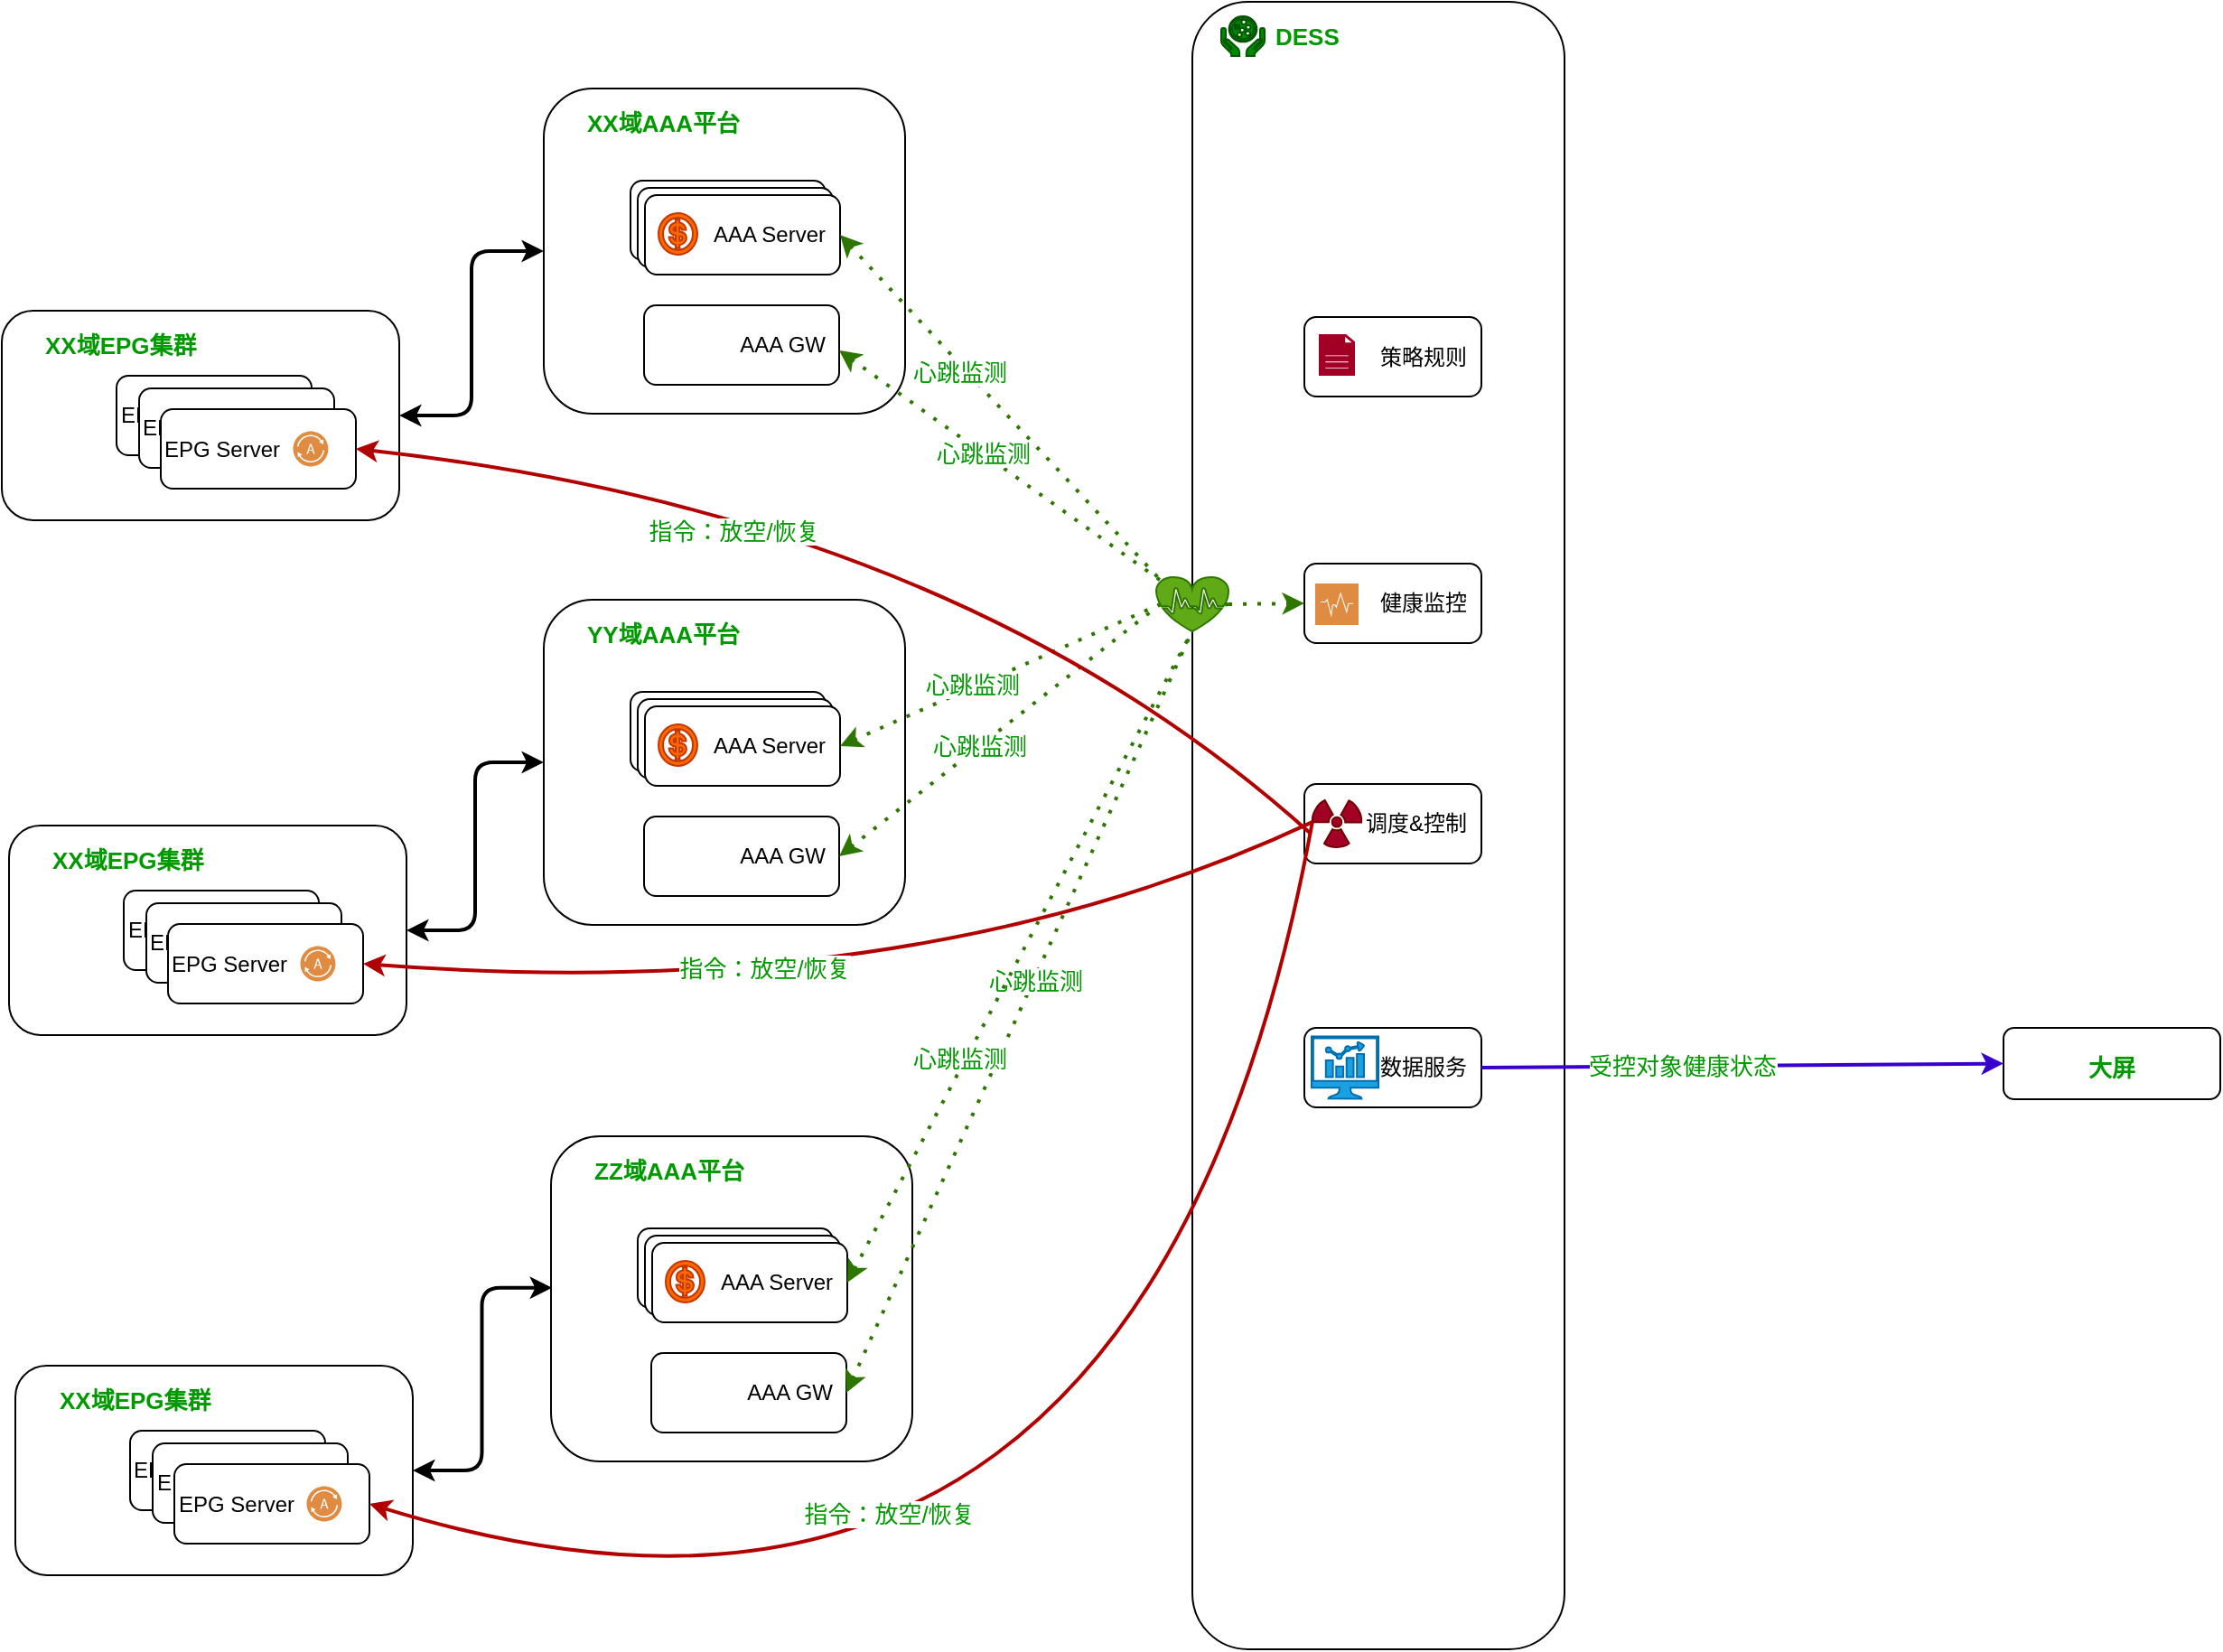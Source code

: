 <mxfile version="17.1.0" type="github">
  <diagram id="5tEhLmFEiWvRgSKT24Jh" name="Page-1">
    <mxGraphModel dx="989" dy="544" grid="1" gridSize="4" guides="1" tooltips="1" connect="1" arrows="1" fold="1" page="1" pageScale="1" pageWidth="4681" pageHeight="3300" background="none" math="0" shadow="0">
      <root>
        <mxCell id="0" />
        <mxCell id="1" parent="0" />
        <mxCell id="yyOtxf7_ZLcBcy0vw7WP-1" value="&lt;b&gt;&lt;font style=&quot;font-size: 13px&quot; color=&quot;#009900&quot;&gt;DESS&lt;/font&gt;&lt;/b&gt;" style="rounded=1;whiteSpace=wrap;html=1;verticalAlign=top;align=left;fontSize=12;spacingTop=5;spacingLeft=44;" vertex="1" parent="1">
          <mxGeometry x="967" y="804" width="206" height="912" as="geometry" />
        </mxCell>
        <mxCell id="yyOtxf7_ZLcBcy0vw7WP-9" value="健康监控" style="rounded=1;whiteSpace=wrap;html=1;fontSize=12;align=right;spacingRight=6;" vertex="1" parent="1">
          <mxGeometry x="1029" y="1115" width="98" height="44" as="geometry" />
        </mxCell>
        <mxCell id="yyOtxf7_ZLcBcy0vw7WP-4" value="" style="sketch=0;pointerEvents=1;shadow=0;dashed=0;html=1;strokeColor=none;fillColor=#DF8C42;labelPosition=center;verticalLabelPosition=bottom;verticalAlign=top;align=center;outlineConnect=0;shape=mxgraph.veeam2.microsoft_scom;fontSize=12;" vertex="1" parent="1">
          <mxGeometry x="1035" y="1126" width="24" height="23" as="geometry" />
        </mxCell>
        <mxCell id="yyOtxf7_ZLcBcy0vw7WP-10" value="数据服务" style="rounded=1;whiteSpace=wrap;html=1;fontSize=12;align=right;spacingRight=6;" vertex="1" parent="1">
          <mxGeometry x="1029" y="1372" width="98" height="44" as="geometry" />
        </mxCell>
        <mxCell id="yyOtxf7_ZLcBcy0vw7WP-12" value="调度&amp;amp;控制" style="rounded=1;whiteSpace=wrap;html=1;fontSize=12;align=right;spacingRight=6;" vertex="1" parent="1">
          <mxGeometry x="1029" y="1237" width="98" height="44" as="geometry" />
        </mxCell>
        <mxCell id="yyOtxf7_ZLcBcy0vw7WP-6" value="" style="sketch=0;pointerEvents=1;shadow=0;dashed=0;html=1;strokeColor=#006EAF;fillColor=#1ba1e2;aspect=fixed;labelPosition=center;verticalLabelPosition=bottom;verticalAlign=top;align=center;outlineConnect=0;shape=mxgraph.vvd.nsx_dashboard;fontSize=12;fontColor=#ffffff;" vertex="1" parent="1">
          <mxGeometry x="1033" y="1376.79" width="37" height="34.42" as="geometry" />
        </mxCell>
        <mxCell id="yyOtxf7_ZLcBcy0vw7WP-16" value="" style="shape=mxgraph.signs.healthcare.oncology;html=1;pointerEvents=1;fillColor=#008a00;strokeColor=#005700;verticalLabelPosition=bottom;verticalAlign=top;align=center;sketch=0;fontSize=12;fontColor=#ffffff;" vertex="1" parent="1">
          <mxGeometry x="983" y="812" width="24" height="22" as="geometry" />
        </mxCell>
        <mxCell id="yyOtxf7_ZLcBcy0vw7WP-17" value="" style="shape=mxgraph.signs.safety.radiation;html=1;pointerEvents=1;fillColor=#a20025;strokeColor=#6F0000;verticalLabelPosition=bottom;verticalAlign=top;align=center;sketch=0;fontSize=12;fontColor=#ffffff;" vertex="1" parent="1">
          <mxGeometry x="1033" y="1246" width="28" height="26" as="geometry" />
        </mxCell>
        <mxCell id="yyOtxf7_ZLcBcy0vw7WP-18" value="&lt;font color=&quot;#009900&quot;&gt;&lt;span style=&quot;font-size: 13px&quot;&gt;&lt;b&gt;XX域AAA平台&lt;/b&gt;&lt;/span&gt;&lt;/font&gt;" style="rounded=1;whiteSpace=wrap;html=1;verticalAlign=top;align=left;fontSize=12;spacingTop=5;spacingLeft=22;" vertex="1" parent="1">
          <mxGeometry x="608" y="852" width="200" height="180" as="geometry" />
        </mxCell>
        <mxCell id="yyOtxf7_ZLcBcy0vw7WP-19" value="AAA Server" style="rounded=1;whiteSpace=wrap;html=1;fontSize=12;align=right;spacingRight=6;" vertex="1" parent="1">
          <mxGeometry x="656" y="903" width="108" height="44" as="geometry" />
        </mxCell>
        <mxCell id="yyOtxf7_ZLcBcy0vw7WP-28" value="" style="shape=mxgraph.signs.travel.cashier;html=1;pointerEvents=1;fillColor=#fa6800;strokeColor=#C73500;verticalLabelPosition=bottom;verticalAlign=top;align=center;sketch=0;fontSize=13;fontColor=#000000;" vertex="1" parent="1">
          <mxGeometry x="663.5" y="913" width="21.5" height="23" as="geometry" />
        </mxCell>
        <mxCell id="yyOtxf7_ZLcBcy0vw7WP-29" value="AAA Server" style="rounded=1;whiteSpace=wrap;html=1;fontSize=12;align=right;spacingRight=6;" vertex="1" parent="1">
          <mxGeometry x="660" y="907" width="108" height="44" as="geometry" />
        </mxCell>
        <mxCell id="yyOtxf7_ZLcBcy0vw7WP-30" value="" style="shape=mxgraph.signs.travel.cashier;html=1;pointerEvents=1;fillColor=#fa6800;strokeColor=#C73500;verticalLabelPosition=bottom;verticalAlign=top;align=center;sketch=0;fontSize=13;fontColor=#000000;" vertex="1" parent="1">
          <mxGeometry x="667.5" y="917" width="21.5" height="23" as="geometry" />
        </mxCell>
        <mxCell id="yyOtxf7_ZLcBcy0vw7WP-31" value="AAA Server" style="rounded=1;whiteSpace=wrap;html=1;fontSize=12;align=right;spacingRight=6;" vertex="1" parent="1">
          <mxGeometry x="664" y="911" width="108" height="44" as="geometry" />
        </mxCell>
        <mxCell id="yyOtxf7_ZLcBcy0vw7WP-32" value="" style="shape=mxgraph.signs.travel.cashier;html=1;pointerEvents=1;fillColor=#fa6800;strokeColor=#C73500;verticalLabelPosition=bottom;verticalAlign=top;align=center;sketch=0;fontSize=13;fontColor=#000000;" vertex="1" parent="1">
          <mxGeometry x="671.5" y="921" width="21.5" height="23" as="geometry" />
        </mxCell>
        <mxCell id="yyOtxf7_ZLcBcy0vw7WP-33" value="AAA GW" style="rounded=1;whiteSpace=wrap;html=1;fontSize=12;align=right;spacingRight=6;" vertex="1" parent="1">
          <mxGeometry x="663.5" y="972" width="108" height="44" as="geometry" />
        </mxCell>
        <mxCell id="yyOtxf7_ZLcBcy0vw7WP-42" value="&lt;font color=&quot;#009900&quot;&gt;&lt;span style=&quot;font-size: 13px&quot;&gt;&lt;b&gt;YY域AAA平台&lt;/b&gt;&lt;/span&gt;&lt;/font&gt;" style="rounded=1;whiteSpace=wrap;html=1;verticalAlign=top;align=left;fontSize=12;spacingTop=5;spacingLeft=22;" vertex="1" parent="1">
          <mxGeometry x="608" y="1135" width="200" height="180" as="geometry" />
        </mxCell>
        <mxCell id="yyOtxf7_ZLcBcy0vw7WP-43" value="AAA Server" style="rounded=1;whiteSpace=wrap;html=1;fontSize=12;align=right;spacingRight=6;" vertex="1" parent="1">
          <mxGeometry x="656" y="1186" width="108" height="44" as="geometry" />
        </mxCell>
        <mxCell id="yyOtxf7_ZLcBcy0vw7WP-44" value="" style="shape=mxgraph.signs.travel.cashier;html=1;pointerEvents=1;fillColor=#fa6800;strokeColor=#C73500;verticalLabelPosition=bottom;verticalAlign=top;align=center;sketch=0;fontSize=13;fontColor=#000000;" vertex="1" parent="1">
          <mxGeometry x="663.5" y="1196" width="21.5" height="23" as="geometry" />
        </mxCell>
        <mxCell id="yyOtxf7_ZLcBcy0vw7WP-45" value="AAA Server" style="rounded=1;whiteSpace=wrap;html=1;fontSize=12;align=right;spacingRight=6;" vertex="1" parent="1">
          <mxGeometry x="660" y="1190" width="108" height="44" as="geometry" />
        </mxCell>
        <mxCell id="yyOtxf7_ZLcBcy0vw7WP-46" value="" style="shape=mxgraph.signs.travel.cashier;html=1;pointerEvents=1;fillColor=#fa6800;strokeColor=#C73500;verticalLabelPosition=bottom;verticalAlign=top;align=center;sketch=0;fontSize=13;fontColor=#000000;" vertex="1" parent="1">
          <mxGeometry x="667.5" y="1200" width="21.5" height="23" as="geometry" />
        </mxCell>
        <mxCell id="yyOtxf7_ZLcBcy0vw7WP-47" value="AAA Server" style="rounded=1;whiteSpace=wrap;html=1;fontSize=12;align=right;spacingRight=6;" vertex="1" parent="1">
          <mxGeometry x="664" y="1194" width="108" height="44" as="geometry" />
        </mxCell>
        <mxCell id="yyOtxf7_ZLcBcy0vw7WP-48" value="" style="shape=mxgraph.signs.travel.cashier;html=1;pointerEvents=1;fillColor=#fa6800;strokeColor=#C73500;verticalLabelPosition=bottom;verticalAlign=top;align=center;sketch=0;fontSize=13;fontColor=#000000;" vertex="1" parent="1">
          <mxGeometry x="671.5" y="1204" width="21.5" height="23" as="geometry" />
        </mxCell>
        <mxCell id="yyOtxf7_ZLcBcy0vw7WP-49" value="AAA GW" style="rounded=1;whiteSpace=wrap;html=1;fontSize=12;align=right;spacingRight=6;" vertex="1" parent="1">
          <mxGeometry x="663.5" y="1255" width="108" height="44" as="geometry" />
        </mxCell>
        <mxCell id="yyOtxf7_ZLcBcy0vw7WP-50" value="&lt;font color=&quot;#009900&quot;&gt;&lt;span style=&quot;font-size: 13px&quot;&gt;&lt;b&gt;ZZ域AAA平台&lt;/b&gt;&lt;/span&gt;&lt;/font&gt;" style="rounded=1;whiteSpace=wrap;html=1;verticalAlign=top;align=left;fontSize=12;spacingTop=5;spacingLeft=22;" vertex="1" parent="1">
          <mxGeometry x="612" y="1432" width="200" height="180" as="geometry" />
        </mxCell>
        <mxCell id="yyOtxf7_ZLcBcy0vw7WP-51" value="AAA Server" style="rounded=1;whiteSpace=wrap;html=1;fontSize=12;align=right;spacingRight=6;" vertex="1" parent="1">
          <mxGeometry x="660" y="1483" width="108" height="44" as="geometry" />
        </mxCell>
        <mxCell id="yyOtxf7_ZLcBcy0vw7WP-52" value="" style="shape=mxgraph.signs.travel.cashier;html=1;pointerEvents=1;fillColor=#fa6800;strokeColor=#C73500;verticalLabelPosition=bottom;verticalAlign=top;align=center;sketch=0;fontSize=13;fontColor=#000000;" vertex="1" parent="1">
          <mxGeometry x="667.5" y="1493" width="21.5" height="23" as="geometry" />
        </mxCell>
        <mxCell id="yyOtxf7_ZLcBcy0vw7WP-53" value="AAA Server" style="rounded=1;whiteSpace=wrap;html=1;fontSize=12;align=right;spacingRight=6;" vertex="1" parent="1">
          <mxGeometry x="664" y="1487" width="108" height="44" as="geometry" />
        </mxCell>
        <mxCell id="yyOtxf7_ZLcBcy0vw7WP-54" value="" style="shape=mxgraph.signs.travel.cashier;html=1;pointerEvents=1;fillColor=#fa6800;strokeColor=#C73500;verticalLabelPosition=bottom;verticalAlign=top;align=center;sketch=0;fontSize=13;fontColor=#000000;" vertex="1" parent="1">
          <mxGeometry x="671.5" y="1497" width="21.5" height="23" as="geometry" />
        </mxCell>
        <mxCell id="yyOtxf7_ZLcBcy0vw7WP-55" value="AAA Server" style="rounded=1;whiteSpace=wrap;html=1;fontSize=12;align=right;spacingRight=6;" vertex="1" parent="1">
          <mxGeometry x="668" y="1491" width="108" height="44" as="geometry" />
        </mxCell>
        <mxCell id="yyOtxf7_ZLcBcy0vw7WP-56" value="" style="shape=mxgraph.signs.travel.cashier;html=1;pointerEvents=1;fillColor=#fa6800;strokeColor=#C73500;verticalLabelPosition=bottom;verticalAlign=top;align=center;sketch=0;fontSize=13;fontColor=#000000;" vertex="1" parent="1">
          <mxGeometry x="675.5" y="1501" width="21.5" height="23" as="geometry" />
        </mxCell>
        <mxCell id="yyOtxf7_ZLcBcy0vw7WP-57" value="AAA GW" style="rounded=1;whiteSpace=wrap;html=1;fontSize=12;align=right;spacingRight=6;" vertex="1" parent="1">
          <mxGeometry x="667.5" y="1552" width="108" height="44" as="geometry" />
        </mxCell>
        <mxCell id="yyOtxf7_ZLcBcy0vw7WP-58" value="" style="endArrow=classic;dashed=1;html=1;dashPattern=1 3;strokeWidth=2;rounded=0;fontSize=13;fontColor=#009900;entryX=0;entryY=0.5;entryDx=0;entryDy=0;exitX=1;exitY=0.5;exitDx=0;exitDy=0;startArrow=none;startFill=1;endFill=1;fillColor=#60a917;strokeColor=#2D7600;" edge="1" parent="1" source="yyOtxf7_ZLcBcy0vw7WP-82" target="yyOtxf7_ZLcBcy0vw7WP-9">
          <mxGeometry width="50" height="50" relative="1" as="geometry">
            <mxPoint x="901" y="1156" as="sourcePoint" />
            <mxPoint x="951" y="1106" as="targetPoint" />
          </mxGeometry>
        </mxCell>
        <mxCell id="yyOtxf7_ZLcBcy0vw7WP-116" style="edgeStyle=orthogonalEdgeStyle;rounded=1;orthogonalLoop=1;jettySize=auto;html=1;exitX=1;exitY=0.5;exitDx=0;exitDy=0;entryX=0;entryY=0.5;entryDx=0;entryDy=0;fontSize=13;fontColor=#009900;startArrow=classic;startFill=1;endArrow=classic;endFill=1;endSize=6;strokeWidth=2;" edge="1" parent="1" source="yyOtxf7_ZLcBcy0vw7WP-59" target="yyOtxf7_ZLcBcy0vw7WP-18">
          <mxGeometry relative="1" as="geometry" />
        </mxCell>
        <mxCell id="yyOtxf7_ZLcBcy0vw7WP-59" value="&lt;font color=&quot;#009900&quot;&gt;&lt;span style=&quot;font-size: 13px&quot;&gt;&lt;b&gt;XX域EPG集群&lt;/b&gt;&lt;/span&gt;&lt;/font&gt;" style="rounded=1;whiteSpace=wrap;html=1;verticalAlign=top;align=left;fontSize=12;spacingTop=5;spacingLeft=22;" vertex="1" parent="1">
          <mxGeometry x="308" y="975" width="220" height="116" as="geometry" />
        </mxCell>
        <mxCell id="yyOtxf7_ZLcBcy0vw7WP-65" value="EPG Server" style="rounded=1;whiteSpace=wrap;html=1;fontSize=12;align=left;spacingRight=6;" vertex="1" parent="1">
          <mxGeometry x="371.5" y="1011" width="108" height="44" as="geometry" />
        </mxCell>
        <mxCell id="yyOtxf7_ZLcBcy0vw7WP-66" value="" style="sketch=0;pointerEvents=1;shadow=0;dashed=0;html=1;strokeColor=none;fillColor=#DF8C42;labelPosition=center;verticalLabelPosition=bottom;verticalAlign=top;align=center;outlineConnect=0;shape=mxgraph.veeam2.agent;fontSize=12;" vertex="1" parent="1">
          <mxGeometry x="444" y="1022.5" width="21" height="21" as="geometry" />
        </mxCell>
        <mxCell id="yyOtxf7_ZLcBcy0vw7WP-63" value="EPG Server" style="rounded=1;whiteSpace=wrap;html=1;fontSize=12;align=left;spacingRight=6;" vertex="1" parent="1">
          <mxGeometry x="384" y="1018" width="108" height="44" as="geometry" />
        </mxCell>
        <mxCell id="yyOtxf7_ZLcBcy0vw7WP-64" value="" style="sketch=0;pointerEvents=1;shadow=0;dashed=0;html=1;strokeColor=none;fillColor=#DF8C42;labelPosition=center;verticalLabelPosition=bottom;verticalAlign=top;align=center;outlineConnect=0;shape=mxgraph.veeam2.agent;fontSize=12;" vertex="1" parent="1">
          <mxGeometry x="456.5" y="1029.5" width="21" height="21" as="geometry" />
        </mxCell>
        <mxCell id="yyOtxf7_ZLcBcy0vw7WP-60" value="EPG Server" style="rounded=1;whiteSpace=wrap;html=1;fontSize=12;align=left;spacingRight=6;" vertex="1" parent="1">
          <mxGeometry x="396" y="1029.5" width="108" height="44" as="geometry" />
        </mxCell>
        <mxCell id="yyOtxf7_ZLcBcy0vw7WP-14" value="" style="sketch=0;pointerEvents=1;shadow=0;dashed=0;html=1;strokeColor=none;fillColor=#DF8C42;labelPosition=center;verticalLabelPosition=bottom;verticalAlign=top;align=center;outlineConnect=0;shape=mxgraph.veeam2.agent;fontSize=12;" vertex="1" parent="1">
          <mxGeometry x="468.5" y="1041" width="21" height="21" as="geometry" />
        </mxCell>
        <mxCell id="yyOtxf7_ZLcBcy0vw7WP-117" style="edgeStyle=orthogonalEdgeStyle;rounded=1;orthogonalLoop=1;jettySize=auto;html=1;exitX=1;exitY=0.5;exitDx=0;exitDy=0;entryX=0;entryY=0.5;entryDx=0;entryDy=0;fontSize=13;fontColor=#009900;startArrow=classic;startFill=1;endArrow=classic;endFill=1;endSize=6;strokeWidth=2;" edge="1" parent="1" source="yyOtxf7_ZLcBcy0vw7WP-67" target="yyOtxf7_ZLcBcy0vw7WP-42">
          <mxGeometry relative="1" as="geometry" />
        </mxCell>
        <mxCell id="yyOtxf7_ZLcBcy0vw7WP-67" value="&lt;font color=&quot;#009900&quot;&gt;&lt;span style=&quot;font-size: 13px&quot;&gt;&lt;b&gt;XX域EPG集群&lt;/b&gt;&lt;/span&gt;&lt;/font&gt;" style="rounded=1;whiteSpace=wrap;html=1;verticalAlign=top;align=left;fontSize=12;spacingTop=5;spacingLeft=22;" vertex="1" parent="1">
          <mxGeometry x="312" y="1260" width="220" height="116" as="geometry" />
        </mxCell>
        <mxCell id="yyOtxf7_ZLcBcy0vw7WP-68" value="EPG Server" style="rounded=1;whiteSpace=wrap;html=1;fontSize=12;align=left;spacingRight=6;" vertex="1" parent="1">
          <mxGeometry x="375.5" y="1296" width="108" height="44" as="geometry" />
        </mxCell>
        <mxCell id="yyOtxf7_ZLcBcy0vw7WP-69" value="" style="sketch=0;pointerEvents=1;shadow=0;dashed=0;html=1;strokeColor=none;fillColor=#DF8C42;labelPosition=center;verticalLabelPosition=bottom;verticalAlign=top;align=center;outlineConnect=0;shape=mxgraph.veeam2.agent;fontSize=12;" vertex="1" parent="1">
          <mxGeometry x="448" y="1307.5" width="21" height="21" as="geometry" />
        </mxCell>
        <mxCell id="yyOtxf7_ZLcBcy0vw7WP-70" value="EPG Server" style="rounded=1;whiteSpace=wrap;html=1;fontSize=12;align=left;spacingRight=6;" vertex="1" parent="1">
          <mxGeometry x="388" y="1303" width="108" height="44" as="geometry" />
        </mxCell>
        <mxCell id="yyOtxf7_ZLcBcy0vw7WP-71" value="" style="sketch=0;pointerEvents=1;shadow=0;dashed=0;html=1;strokeColor=none;fillColor=#DF8C42;labelPosition=center;verticalLabelPosition=bottom;verticalAlign=top;align=center;outlineConnect=0;shape=mxgraph.veeam2.agent;fontSize=12;" vertex="1" parent="1">
          <mxGeometry x="460.5" y="1314.5" width="21" height="21" as="geometry" />
        </mxCell>
        <mxCell id="yyOtxf7_ZLcBcy0vw7WP-72" value="EPG Server" style="rounded=1;whiteSpace=wrap;html=1;fontSize=12;align=left;spacingRight=6;" vertex="1" parent="1">
          <mxGeometry x="400" y="1314.5" width="108" height="44" as="geometry" />
        </mxCell>
        <mxCell id="yyOtxf7_ZLcBcy0vw7WP-73" value="" style="sketch=0;pointerEvents=1;shadow=0;dashed=0;html=1;strokeColor=none;fillColor=#DF8C42;labelPosition=center;verticalLabelPosition=bottom;verticalAlign=top;align=center;outlineConnect=0;shape=mxgraph.veeam2.agent;fontSize=12;" vertex="1" parent="1">
          <mxGeometry x="472.5" y="1326" width="21" height="21" as="geometry" />
        </mxCell>
        <mxCell id="yyOtxf7_ZLcBcy0vw7WP-118" style="edgeStyle=orthogonalEdgeStyle;rounded=1;orthogonalLoop=1;jettySize=auto;html=1;exitX=1;exitY=0.5;exitDx=0;exitDy=0;entryX=0.003;entryY=0.466;entryDx=0;entryDy=0;entryPerimeter=0;fontSize=13;fontColor=#009900;startArrow=classic;startFill=1;endArrow=classic;endFill=1;endSize=6;strokeWidth=2;" edge="1" parent="1" source="yyOtxf7_ZLcBcy0vw7WP-74" target="yyOtxf7_ZLcBcy0vw7WP-50">
          <mxGeometry relative="1" as="geometry" />
        </mxCell>
        <mxCell id="yyOtxf7_ZLcBcy0vw7WP-74" value="&lt;font color=&quot;#009900&quot;&gt;&lt;span style=&quot;font-size: 13px&quot;&gt;&lt;b&gt;XX域EPG集群&lt;/b&gt;&lt;/span&gt;&lt;/font&gt;" style="rounded=1;whiteSpace=wrap;html=1;verticalAlign=top;align=left;fontSize=12;spacingTop=5;spacingLeft=22;" vertex="1" parent="1">
          <mxGeometry x="315.5" y="1559" width="220" height="116" as="geometry" />
        </mxCell>
        <mxCell id="yyOtxf7_ZLcBcy0vw7WP-75" value="EPG Server" style="rounded=1;whiteSpace=wrap;html=1;fontSize=12;align=left;spacingRight=6;" vertex="1" parent="1">
          <mxGeometry x="379" y="1595" width="108" height="44" as="geometry" />
        </mxCell>
        <mxCell id="yyOtxf7_ZLcBcy0vw7WP-76" value="" style="sketch=0;pointerEvents=1;shadow=0;dashed=0;html=1;strokeColor=none;fillColor=#DF8C42;labelPosition=center;verticalLabelPosition=bottom;verticalAlign=top;align=center;outlineConnect=0;shape=mxgraph.veeam2.agent;fontSize=12;" vertex="1" parent="1">
          <mxGeometry x="451.5" y="1606.5" width="21" height="21" as="geometry" />
        </mxCell>
        <mxCell id="yyOtxf7_ZLcBcy0vw7WP-77" value="EPG Server" style="rounded=1;whiteSpace=wrap;html=1;fontSize=12;align=left;spacingRight=6;" vertex="1" parent="1">
          <mxGeometry x="391.5" y="1602" width="108" height="44" as="geometry" />
        </mxCell>
        <mxCell id="yyOtxf7_ZLcBcy0vw7WP-78" value="" style="sketch=0;pointerEvents=1;shadow=0;dashed=0;html=1;strokeColor=none;fillColor=#DF8C42;labelPosition=center;verticalLabelPosition=bottom;verticalAlign=top;align=center;outlineConnect=0;shape=mxgraph.veeam2.agent;fontSize=12;" vertex="1" parent="1">
          <mxGeometry x="464" y="1613.5" width="21" height="21" as="geometry" />
        </mxCell>
        <mxCell id="yyOtxf7_ZLcBcy0vw7WP-79" value="EPG Server" style="rounded=1;whiteSpace=wrap;html=1;fontSize=12;align=left;spacingRight=6;" vertex="1" parent="1">
          <mxGeometry x="403.5" y="1613.5" width="108" height="44" as="geometry" />
        </mxCell>
        <mxCell id="yyOtxf7_ZLcBcy0vw7WP-80" value="" style="sketch=0;pointerEvents=1;shadow=0;dashed=0;html=1;strokeColor=none;fillColor=#DF8C42;labelPosition=center;verticalLabelPosition=bottom;verticalAlign=top;align=center;outlineConnect=0;shape=mxgraph.veeam2.agent;fontSize=12;" vertex="1" parent="1">
          <mxGeometry x="476" y="1625" width="21" height="21" as="geometry" />
        </mxCell>
        <mxCell id="yyOtxf7_ZLcBcy0vw7WP-83" value="" style="endArrow=none;dashed=1;html=1;dashPattern=1 3;strokeWidth=2;rounded=0;fontSize=13;fontColor=#009900;entryX=0.07;entryY=0.07;entryDx=0;entryDy=0;exitX=1;exitY=0.5;exitDx=0;exitDy=0;startArrow=classic;startFill=1;endFill=1;fillColor=#60a917;strokeColor=#2D7600;entryPerimeter=0;" edge="1" parent="1" source="yyOtxf7_ZLcBcy0vw7WP-31" target="yyOtxf7_ZLcBcy0vw7WP-82">
          <mxGeometry width="50" height="50" relative="1" as="geometry">
            <mxPoint x="772" y="933" as="sourcePoint" />
            <mxPoint x="980" y="1094" as="targetPoint" />
            <Array as="points">
              <mxPoint x="860" y="1028" />
            </Array>
          </mxGeometry>
        </mxCell>
        <mxCell id="yyOtxf7_ZLcBcy0vw7WP-108" value="心跳监测" style="edgeLabel;html=1;align=center;verticalAlign=middle;resizable=0;points=[];fontSize=13;fontColor=#009900;" vertex="1" connectable="0" parent="yyOtxf7_ZLcBcy0vw7WP-83">
          <mxGeometry x="-0.236" y="-3" relative="1" as="geometry">
            <mxPoint as="offset" />
          </mxGeometry>
        </mxCell>
        <mxCell id="yyOtxf7_ZLcBcy0vw7WP-85" value="" style="endArrow=none;dashed=1;html=1;dashPattern=1 3;strokeWidth=2;rounded=0;fontSize=13;fontColor=#009900;exitX=1;exitY=0.5;exitDx=0;exitDy=0;startArrow=classic;startFill=1;endFill=1;fillColor=#60a917;strokeColor=#2D7600;entryX=0.07;entryY=0.07;entryDx=0;entryDy=0;entryPerimeter=0;" edge="1" parent="1" target="yyOtxf7_ZLcBcy0vw7WP-82">
          <mxGeometry width="50" height="50" relative="1" as="geometry">
            <mxPoint x="771.5" y="997" as="sourcePoint" />
            <mxPoint x="832" y="1116" as="targetPoint" />
          </mxGeometry>
        </mxCell>
        <mxCell id="yyOtxf7_ZLcBcy0vw7WP-109" value="心跳监测" style="edgeLabel;html=1;align=center;verticalAlign=middle;resizable=0;points=[];fontSize=13;fontColor=#009900;" vertex="1" connectable="0" parent="yyOtxf7_ZLcBcy0vw7WP-85">
          <mxGeometry x="-0.109" relative="1" as="geometry">
            <mxPoint as="offset" />
          </mxGeometry>
        </mxCell>
        <mxCell id="yyOtxf7_ZLcBcy0vw7WP-87" value="" style="endArrow=none;dashed=1;html=1;dashPattern=1 3;strokeWidth=2;rounded=0;fontSize=13;fontColor=#009900;exitX=1;exitY=0.5;exitDx=0;exitDy=0;startArrow=classic;startFill=1;endFill=1;fillColor=#60a917;strokeColor=#2D7600;entryX=0.055;entryY=0.5;entryDx=0;entryDy=0;entryPerimeter=0;" edge="1" parent="1" source="yyOtxf7_ZLcBcy0vw7WP-47" target="yyOtxf7_ZLcBcy0vw7WP-82">
          <mxGeometry width="50" height="50" relative="1" as="geometry">
            <mxPoint x="775.5" y="1001" as="sourcePoint" />
            <mxPoint x="922.4" y="1134.19" as="targetPoint" />
          </mxGeometry>
        </mxCell>
        <mxCell id="yyOtxf7_ZLcBcy0vw7WP-110" value="心跳监测" style="edgeLabel;html=1;align=center;verticalAlign=middle;resizable=0;points=[];fontSize=13;fontColor=#009900;" vertex="1" connectable="0" parent="yyOtxf7_ZLcBcy0vw7WP-87">
          <mxGeometry x="-0.174" y="2" relative="1" as="geometry">
            <mxPoint as="offset" />
          </mxGeometry>
        </mxCell>
        <mxCell id="yyOtxf7_ZLcBcy0vw7WP-88" value="" style="endArrow=none;dashed=1;html=1;dashPattern=1 3;strokeWidth=2;rounded=0;fontSize=13;fontColor=#009900;exitX=1;exitY=0.5;exitDx=0;exitDy=0;startArrow=classic;startFill=1;endFill=1;fillColor=#60a917;strokeColor=#2D7600;entryX=0.055;entryY=0.5;entryDx=0;entryDy=0;entryPerimeter=0;" edge="1" parent="1" source="yyOtxf7_ZLcBcy0vw7WP-49" target="yyOtxf7_ZLcBcy0vw7WP-82">
          <mxGeometry width="50" height="50" relative="1" as="geometry">
            <mxPoint x="779.5" y="1005" as="sourcePoint" />
            <mxPoint x="926.4" y="1138.19" as="targetPoint" />
          </mxGeometry>
        </mxCell>
        <mxCell id="yyOtxf7_ZLcBcy0vw7WP-111" value="心跳监测" style="edgeLabel;html=1;align=center;verticalAlign=middle;resizable=0;points=[];fontSize=13;fontColor=#009900;" vertex="1" connectable="0" parent="yyOtxf7_ZLcBcy0vw7WP-88">
          <mxGeometry x="-0.125" relative="1" as="geometry">
            <mxPoint x="-1" as="offset" />
          </mxGeometry>
        </mxCell>
        <mxCell id="yyOtxf7_ZLcBcy0vw7WP-89" value="" style="endArrow=none;dashed=1;html=1;dashPattern=1 3;strokeWidth=2;rounded=0;fontSize=13;fontColor=#009900;exitX=1;exitY=0.5;exitDx=0;exitDy=0;startArrow=none;startFill=1;endFill=1;fillColor=#60a917;strokeColor=#2D7600;" edge="1" parent="1" source="yyOtxf7_ZLcBcy0vw7WP-82">
          <mxGeometry width="50" height="50" relative="1" as="geometry">
            <mxPoint x="832.5" y="1009" as="sourcePoint" />
            <mxPoint x="969" y="1140" as="targetPoint" />
          </mxGeometry>
        </mxCell>
        <mxCell id="yyOtxf7_ZLcBcy0vw7WP-90" value="" style="endArrow=none;dashed=1;html=1;dashPattern=1 3;strokeWidth=2;rounded=0;fontSize=13;fontColor=#009900;startArrow=classic;startFill=1;endFill=1;fillColor=#60a917;strokeColor=#2D7600;exitX=1;exitY=0.5;exitDx=0;exitDy=0;entryX=0.495;entryY=1;entryDx=0;entryDy=0;entryPerimeter=0;" edge="1" parent="1" source="yyOtxf7_ZLcBcy0vw7WP-57" target="yyOtxf7_ZLcBcy0vw7WP-82">
          <mxGeometry width="50" height="50" relative="1" as="geometry">
            <mxPoint x="840" y="1408" as="sourcePoint" />
            <mxPoint x="924" y="1146" as="targetPoint" />
          </mxGeometry>
        </mxCell>
        <mxCell id="yyOtxf7_ZLcBcy0vw7WP-114" value="心跳监测" style="edgeLabel;html=1;align=center;verticalAlign=middle;resizable=0;points=[];fontSize=13;fontColor=#009900;" vertex="1" connectable="0" parent="yyOtxf7_ZLcBcy0vw7WP-90">
          <mxGeometry x="0.08" y="-1" relative="1" as="geometry">
            <mxPoint y="-1" as="offset" />
          </mxGeometry>
        </mxCell>
        <mxCell id="yyOtxf7_ZLcBcy0vw7WP-82" value="" style="shape=mxgraph.signs.healthcare.cardiology;html=1;pointerEvents=1;fillColor=#60a917;strokeColor=#2D7600;verticalLabelPosition=bottom;verticalAlign=top;align=center;sketch=0;fontSize=13;fontColor=#ffffff;" vertex="1" parent="1">
          <mxGeometry x="947" y="1122.5" width="40" height="30" as="geometry" />
        </mxCell>
        <mxCell id="yyOtxf7_ZLcBcy0vw7WP-91" value="" style="endArrow=none;dashed=1;html=1;dashPattern=1 3;strokeWidth=2;rounded=0;fontSize=13;fontColor=#009900;exitX=1;exitY=0.5;exitDx=0;exitDy=0;startArrow=classic;startFill=1;endFill=1;fillColor=#60a917;strokeColor=#2D7600;entryX=0.495;entryY=1;entryDx=0;entryDy=0;entryPerimeter=0;" edge="1" parent="1" source="yyOtxf7_ZLcBcy0vw7WP-55" target="yyOtxf7_ZLcBcy0vw7WP-82">
          <mxGeometry width="50" height="50" relative="1" as="geometry">
            <mxPoint x="776" y="1513" as="sourcePoint" />
            <mxPoint x="920" y="1140" as="targetPoint" />
          </mxGeometry>
        </mxCell>
        <mxCell id="yyOtxf7_ZLcBcy0vw7WP-112" value="心跳监测" style="edgeLabel;html=1;align=center;verticalAlign=middle;resizable=0;points=[];fontSize=13;fontColor=#009900;" vertex="1" connectable="0" parent="yyOtxf7_ZLcBcy0vw7WP-91">
          <mxGeometry x="-0.32" y="4" relative="1" as="geometry">
            <mxPoint as="offset" />
          </mxGeometry>
        </mxCell>
        <mxCell id="yyOtxf7_ZLcBcy0vw7WP-92" value="策略规则" style="rounded=1;whiteSpace=wrap;html=1;fontSize=12;align=right;spacingRight=6;" vertex="1" parent="1">
          <mxGeometry x="1029" y="978.5" width="98" height="44" as="geometry" />
        </mxCell>
        <mxCell id="yyOtxf7_ZLcBcy0vw7WP-95" value="" style="sketch=0;pointerEvents=1;shadow=0;dashed=0;html=1;strokeColor=#6F0000;fillColor=#a20025;labelPosition=center;verticalLabelPosition=bottom;verticalAlign=top;align=center;outlineConnect=0;shape=mxgraph.veeam2.file;fontSize=13;fontColor=#ffffff;" vertex="1" parent="1">
          <mxGeometry x="1037" y="988" width="20" height="23" as="geometry" />
        </mxCell>
        <mxCell id="yyOtxf7_ZLcBcy0vw7WP-96" value="" style="endArrow=none;html=1;fontSize=13;fontColor=#009900;entryX=0.015;entryY=0.465;entryDx=0;entryDy=0;entryPerimeter=0;exitX=1;exitY=0.5;exitDx=0;exitDy=0;endFill=0;startArrow=classic;startFill=1;fillColor=#e51400;strokeColor=#B20000;curved=1;strokeWidth=2;" edge="1" parent="1" source="yyOtxf7_ZLcBcy0vw7WP-72" target="yyOtxf7_ZLcBcy0vw7WP-17">
          <mxGeometry width="50" height="50" relative="1" as="geometry">
            <mxPoint x="752" y="1238" as="sourcePoint" />
            <mxPoint x="802" y="1188" as="targetPoint" />
            <Array as="points">
              <mxPoint x="816" y="1360" />
            </Array>
          </mxGeometry>
        </mxCell>
        <mxCell id="yyOtxf7_ZLcBcy0vw7WP-106" value="指令：放空/恢复" style="edgeLabel;html=1;align=center;verticalAlign=middle;resizable=0;points=[];fontSize=13;fontColor=#009900;" vertex="1" connectable="0" parent="yyOtxf7_ZLcBcy0vw7WP-96">
          <mxGeometry x="-0.194" y="15" relative="1" as="geometry">
            <mxPoint as="offset" />
          </mxGeometry>
        </mxCell>
        <mxCell id="yyOtxf7_ZLcBcy0vw7WP-100" value="" style="endArrow=classic;html=1;fontSize=13;fontColor=#009900;endSize=6;strokeWidth=2;curved=1;entryX=1;entryY=0.5;entryDx=0;entryDy=0;fillColor=#e51400;strokeColor=#B20000;" edge="1" parent="1" target="yyOtxf7_ZLcBcy0vw7WP-60">
          <mxGeometry width="50" height="50" relative="1" as="geometry">
            <mxPoint x="1032" y="1264" as="sourcePoint" />
            <mxPoint x="806" y="1188" as="targetPoint" />
            <Array as="points">
              <mxPoint x="836" y="1088" />
            </Array>
          </mxGeometry>
        </mxCell>
        <mxCell id="yyOtxf7_ZLcBcy0vw7WP-105" value="指令：放空/恢复" style="edgeLabel;html=1;align=center;verticalAlign=middle;resizable=0;points=[];fontSize=13;fontColor=#009900;" vertex="1" connectable="0" parent="yyOtxf7_ZLcBcy0vw7WP-100">
          <mxGeometry x="0.292" y="22" relative="1" as="geometry">
            <mxPoint x="1" as="offset" />
          </mxGeometry>
        </mxCell>
        <mxCell id="yyOtxf7_ZLcBcy0vw7WP-101" value="" style="endArrow=classic;html=1;fontSize=13;fontColor=#009900;endSize=6;strokeWidth=2;curved=1;exitX=0.015;exitY=0.465;exitDx=0;exitDy=0;exitPerimeter=0;entryX=1;entryY=0.5;entryDx=0;entryDy=0;fillColor=#e51400;strokeColor=#B20000;" edge="1" parent="1" source="yyOtxf7_ZLcBcy0vw7WP-17" target="yyOtxf7_ZLcBcy0vw7WP-79">
          <mxGeometry width="50" height="50" relative="1" as="geometry">
            <mxPoint x="756" y="1418" as="sourcePoint" />
            <mxPoint x="806" y="1368" as="targetPoint" />
            <Array as="points">
              <mxPoint x="940" y="1768" />
            </Array>
          </mxGeometry>
        </mxCell>
        <mxCell id="yyOtxf7_ZLcBcy0vw7WP-107" value="指令：放空/恢复" style="edgeLabel;html=1;align=center;verticalAlign=middle;resizable=0;points=[];fontSize=13;fontColor=#009900;" vertex="1" connectable="0" parent="yyOtxf7_ZLcBcy0vw7WP-101">
          <mxGeometry x="0.43" y="-80" relative="1" as="geometry">
            <mxPoint as="offset" />
          </mxGeometry>
        </mxCell>
        <mxCell id="yyOtxf7_ZLcBcy0vw7WP-102" value="&lt;b&gt;&lt;font style=&quot;font-size: 13px&quot; color=&quot;#009900&quot;&gt;大屏&lt;/font&gt;&lt;/b&gt;" style="rounded=1;whiteSpace=wrap;html=1;verticalAlign=middle;align=center;fontSize=12;spacingTop=5;spacingLeft=0;" vertex="1" parent="1">
          <mxGeometry x="1416" y="1372" width="120" height="39.5" as="geometry" />
        </mxCell>
        <mxCell id="yyOtxf7_ZLcBcy0vw7WP-104" value="" style="endArrow=classic;html=1;rounded=1;fontSize=13;fontColor=#009900;endSize=6;strokeWidth=2;exitX=1;exitY=0.5;exitDx=0;exitDy=0;entryX=0;entryY=0.5;entryDx=0;entryDy=0;fillColor=#6a00ff;strokeColor=#3700CC;" edge="1" parent="1" source="yyOtxf7_ZLcBcy0vw7WP-10" target="yyOtxf7_ZLcBcy0vw7WP-102">
          <mxGeometry width="50" height="50" relative="1" as="geometry">
            <mxPoint x="1352" y="1586" as="sourcePoint" />
            <mxPoint x="1402" y="1536" as="targetPoint" />
          </mxGeometry>
        </mxCell>
        <mxCell id="yyOtxf7_ZLcBcy0vw7WP-115" value="受控对象健康状态" style="edgeLabel;html=1;align=center;verticalAlign=middle;resizable=0;points=[];fontSize=13;fontColor=#009900;" vertex="1" connectable="0" parent="yyOtxf7_ZLcBcy0vw7WP-104">
          <mxGeometry x="-0.236" relative="1" as="geometry">
            <mxPoint as="offset" />
          </mxGeometry>
        </mxCell>
      </root>
    </mxGraphModel>
  </diagram>
</mxfile>
